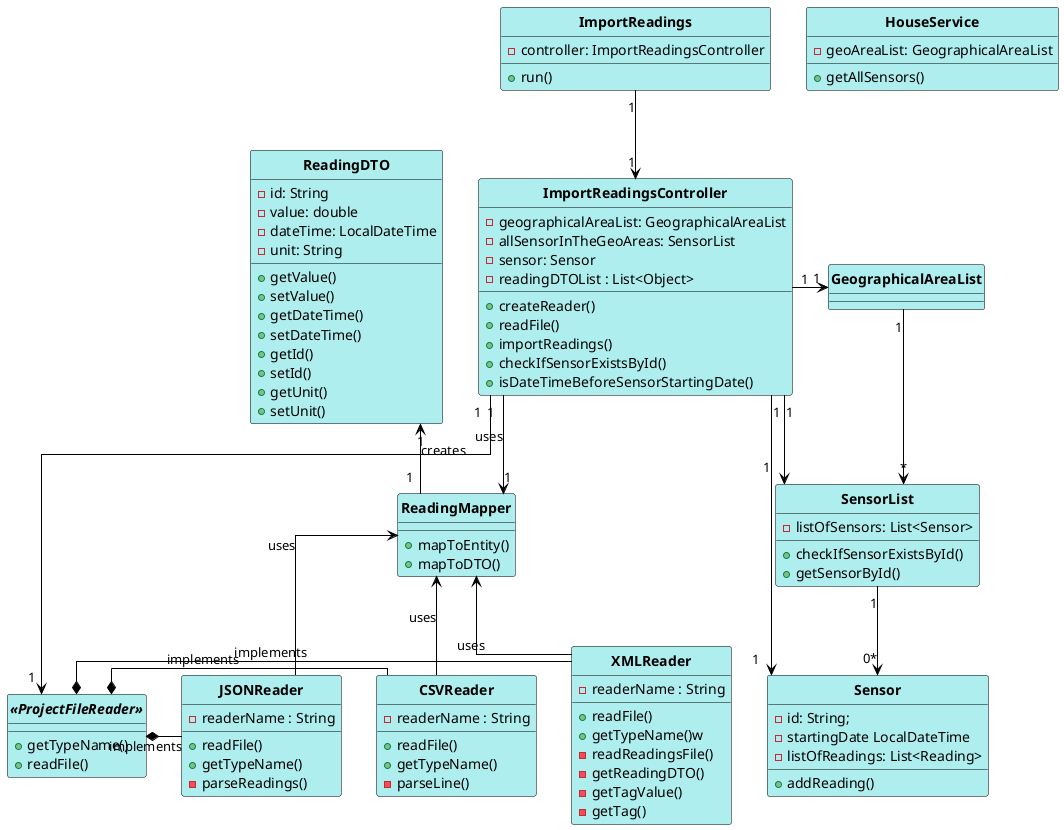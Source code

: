 @startuml
skinparam linetype ortho

skinparam class {
	BackgroundColor PaleTurquoise
	ArrowColor Black
	BorderColor Black
	FontStyle Bold
}

hide circle

ImportReadings "1" --> "1" ImportReadingsController
ImportReadingsController "1" -right-> "1" GeographicalAreaList
ImportReadingsController "1" --> "1" ReadingMapper :uses
ImportReadingsController "1" -> "1" SensorList
ImportReadingsController "1" -> "1" Sensor
ImportReadingsController "1" -> "1" "<<ProjectFileReader>>"
ReadingMapper "1" -up-> "1" ReadingDTO : creates
GeographicalAreaList "1" -down-> "*" SensorList
SensorList "1" -down-> "0*" Sensor
XMLReader -left-* "<<ProjectFileReader>>" : implements
CSVReader -left-* "<<ProjectFileReader>>" : implements
JSONReader -left-* "<<ProjectFileReader>>" : implements
XMLReader -up-> ReadingMapper : uses
CSVReader -up-> ReadingMapper : uses
JSONReader -up-> ReadingMapper : uses

Class ImportReadings {
-controller: ImportReadingsController
+run()
}

Class ImportReadingsController {
-geographicalAreaList: GeographicalAreaList
-allSensorInTheGeoAreas: SensorList
-sensor: Sensor
-readingDTOList : List<Object>
+createReader()
+readFile()
+importReadings()
+checkIfSensorExistsById()
+isDateTimeBeforeSensorStartingDate()
}


Class XMLReader {
-readerName : String
+readFile()
+getTypeName()w
-readReadingsFile()
-getReadingDTO()
-getTagValue()
-getTag()
}

Class ReadingMapper {
+mapToEntity()
+mapToDTO()
}
Class CSVReader {
-readerName : String
+readFile()
+getTypeName()
-parseLine()
}

Class JSONReader {
-readerName : String
+readFile()
+getTypeName()
-parseReadings()
}

Class HouseService {
-geoAreaList: GeographicalAreaList
+getAllSensors()
}

Class SensorList {
-listOfSensors: List<Sensor>
+checkIfSensorExistsById()
+getSensorById()
}

Class Sensor {
-id: String;
-startingDate LocalDateTime
-listOfReadings: List<Reading>
+addReading()
}

Class ReadingDTO {
-id: String
-value: double
-dateTime: LocalDateTime
-unit: String
+getValue()
+setValue()
+getDateTime()
+setDateTime()
+getId()
+setId()
+getUnit()
+setUnit()
}


Interface "<<ProjectFileReader>>" {
+getTypeName()
+readFile()
}
@enduml